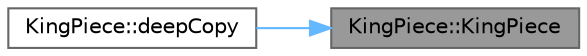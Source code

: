 digraph "KingPiece::KingPiece"
{
 // LATEX_PDF_SIZE
  bgcolor="transparent";
  edge [fontname=Helvetica,fontsize=10,labelfontname=Helvetica,labelfontsize=10];
  node [fontname=Helvetica,fontsize=10,shape=box,height=0.2,width=0.4];
  rankdir="RL";
  Node1 [id="Node000001",label="KingPiece::KingPiece",height=0.2,width=0.4,color="gray40", fillcolor="grey60", style="filled", fontcolor="black",tooltip="Constructor for KingPiece."];
  Node1 -> Node2 [id="edge2_Node000001_Node000002",dir="back",color="steelblue1",style="solid",tooltip=" "];
  Node2 [id="Node000002",label="KingPiece::deepCopy",height=0.2,width=0.4,color="grey40", fillcolor="white", style="filled",URL="$class_king_piece.html#ac6853be0b8551a60b850950f7d2ce289",tooltip="Creates a deep copy of the king piece."];
}
